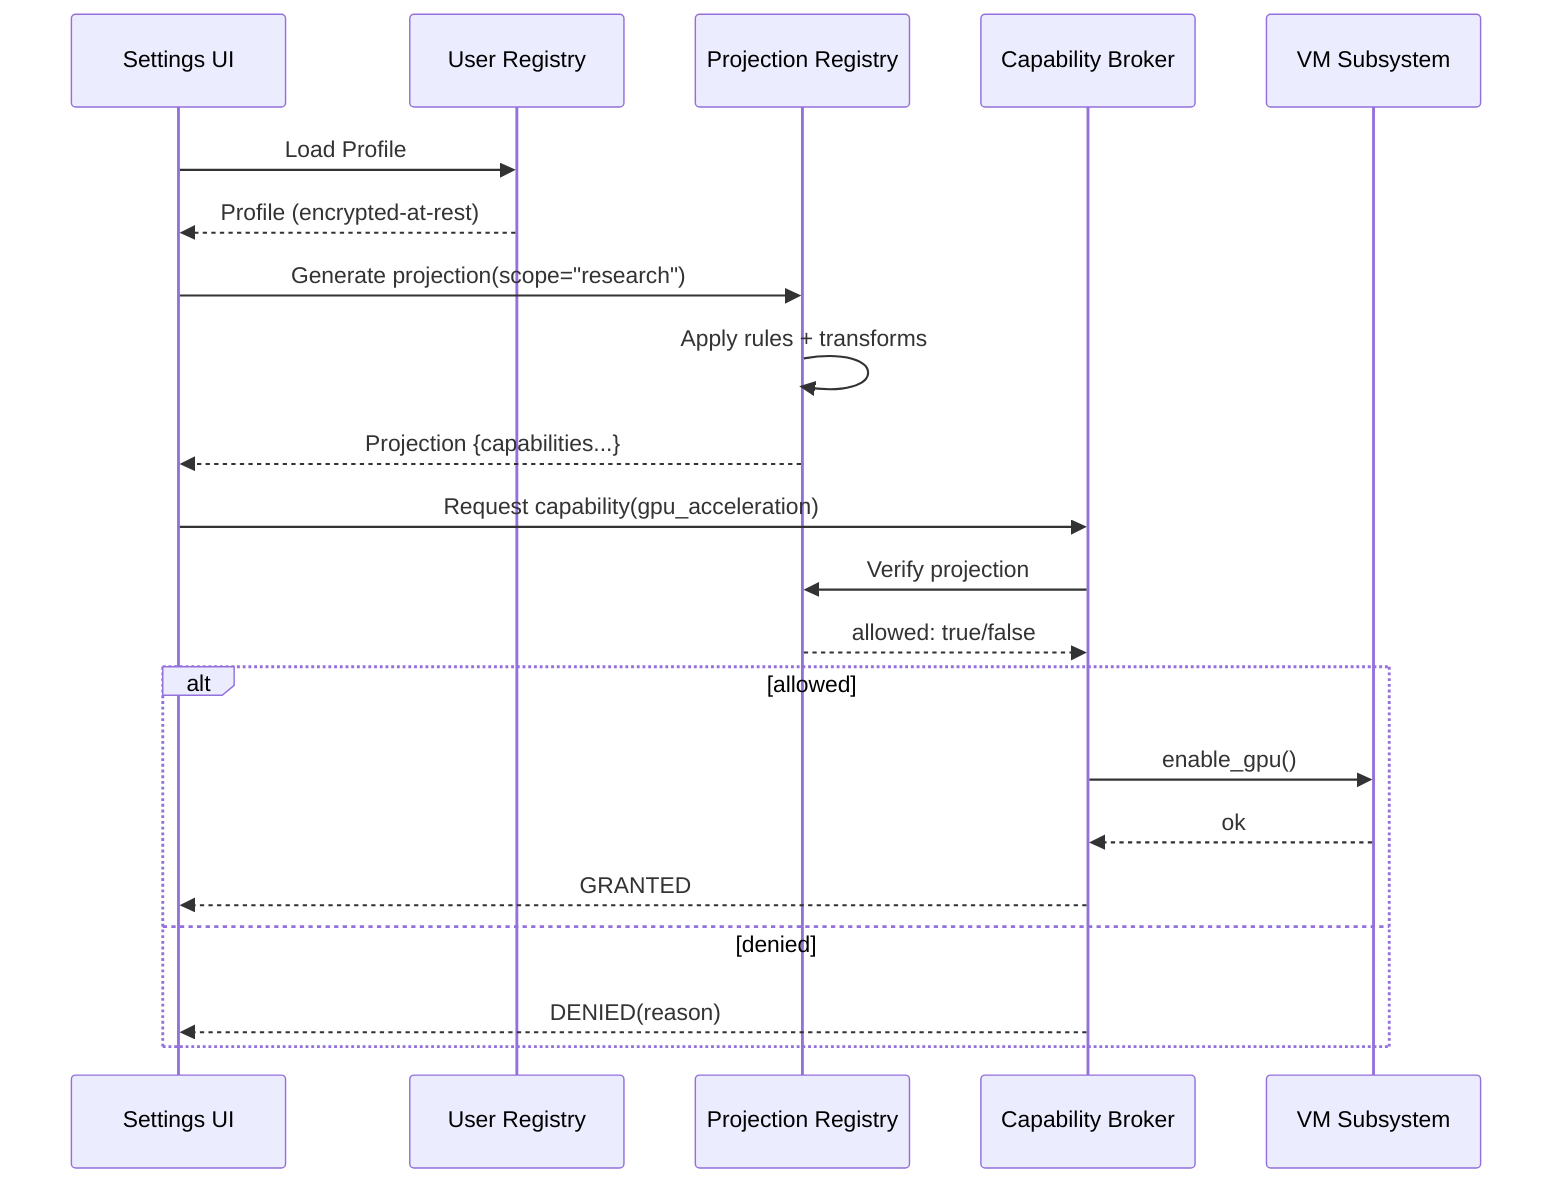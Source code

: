 sequenceDiagram
  participant UI as Settings UI
  participant UR as User Registry
  participant PR as Projection Registry
  participant CB as Capability Broker
  participant VM as VM Subsystem

  UI->>UR: Load Profile
  UR-->>UI: Profile (encrypted-at-rest)
  UI->>PR: Generate projection(scope="research")
  PR->>PR: Apply rules + transforms
  PR-->>UI: Projection {capabilities...}
  UI->>CB: Request capability(gpu_acceleration)
  CB->>PR: Verify projection
  PR-->>CB: allowed: true/false
  alt allowed
    CB->>VM: enable_gpu()
    VM-->>CB: ok
    CB-->>UI: GRANTED
  else denied
    CB-->>UI: DENIED(reason)
  end